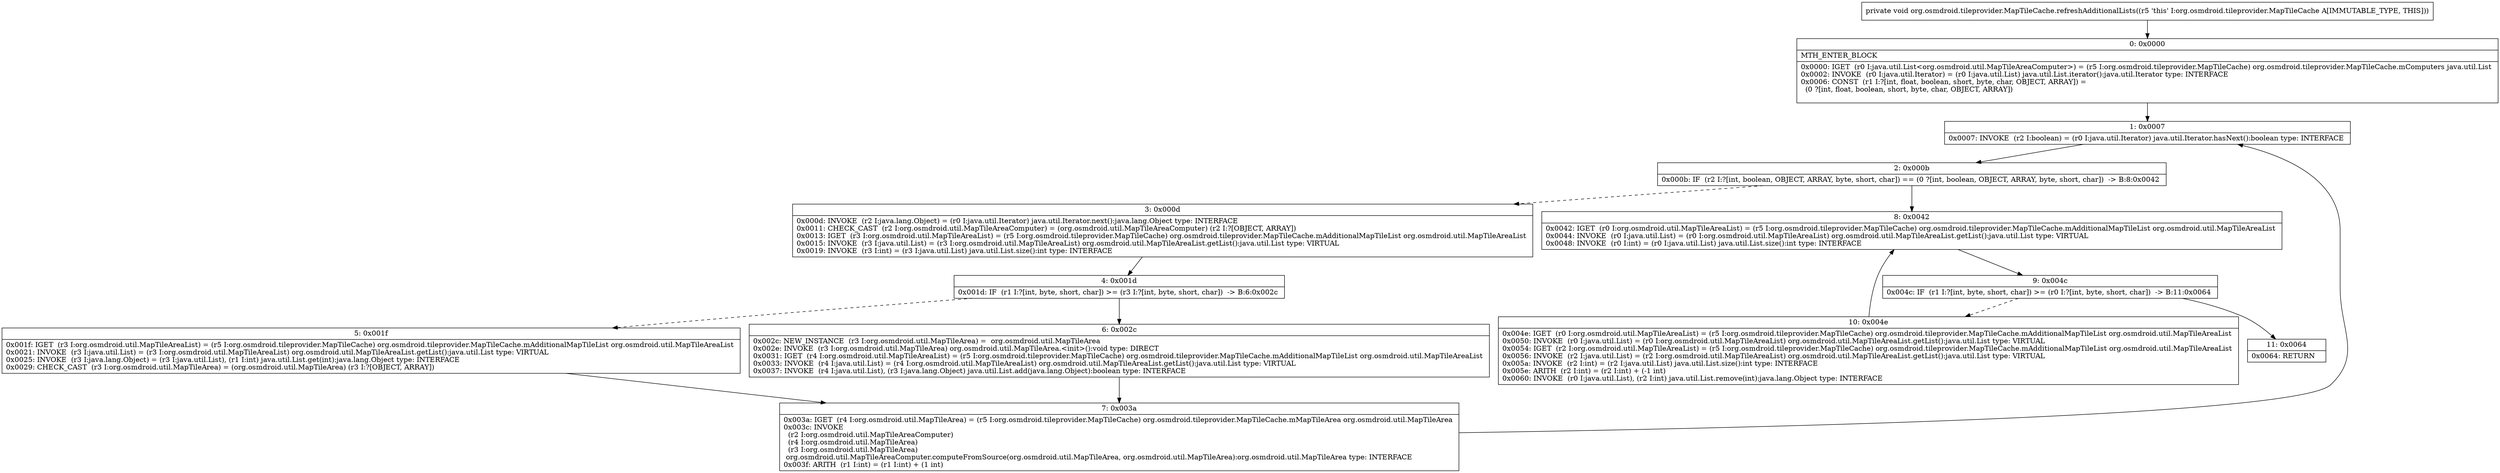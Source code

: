 digraph "CFG fororg.osmdroid.tileprovider.MapTileCache.refreshAdditionalLists()V" {
Node_0 [shape=record,label="{0\:\ 0x0000|MTH_ENTER_BLOCK\l|0x0000: IGET  (r0 I:java.util.List\<org.osmdroid.util.MapTileAreaComputer\>) = (r5 I:org.osmdroid.tileprovider.MapTileCache) org.osmdroid.tileprovider.MapTileCache.mComputers java.util.List \l0x0002: INVOKE  (r0 I:java.util.Iterator) = (r0 I:java.util.List) java.util.List.iterator():java.util.Iterator type: INTERFACE \l0x0006: CONST  (r1 I:?[int, float, boolean, short, byte, char, OBJECT, ARRAY]) = \l  (0 ?[int, float, boolean, short, byte, char, OBJECT, ARRAY])\l \l}"];
Node_1 [shape=record,label="{1\:\ 0x0007|0x0007: INVOKE  (r2 I:boolean) = (r0 I:java.util.Iterator) java.util.Iterator.hasNext():boolean type: INTERFACE \l}"];
Node_2 [shape=record,label="{2\:\ 0x000b|0x000b: IF  (r2 I:?[int, boolean, OBJECT, ARRAY, byte, short, char]) == (0 ?[int, boolean, OBJECT, ARRAY, byte, short, char])  \-\> B:8:0x0042 \l}"];
Node_3 [shape=record,label="{3\:\ 0x000d|0x000d: INVOKE  (r2 I:java.lang.Object) = (r0 I:java.util.Iterator) java.util.Iterator.next():java.lang.Object type: INTERFACE \l0x0011: CHECK_CAST  (r2 I:org.osmdroid.util.MapTileAreaComputer) = (org.osmdroid.util.MapTileAreaComputer) (r2 I:?[OBJECT, ARRAY]) \l0x0013: IGET  (r3 I:org.osmdroid.util.MapTileAreaList) = (r5 I:org.osmdroid.tileprovider.MapTileCache) org.osmdroid.tileprovider.MapTileCache.mAdditionalMapTileList org.osmdroid.util.MapTileAreaList \l0x0015: INVOKE  (r3 I:java.util.List) = (r3 I:org.osmdroid.util.MapTileAreaList) org.osmdroid.util.MapTileAreaList.getList():java.util.List type: VIRTUAL \l0x0019: INVOKE  (r3 I:int) = (r3 I:java.util.List) java.util.List.size():int type: INTERFACE \l}"];
Node_4 [shape=record,label="{4\:\ 0x001d|0x001d: IF  (r1 I:?[int, byte, short, char]) \>= (r3 I:?[int, byte, short, char])  \-\> B:6:0x002c \l}"];
Node_5 [shape=record,label="{5\:\ 0x001f|0x001f: IGET  (r3 I:org.osmdroid.util.MapTileAreaList) = (r5 I:org.osmdroid.tileprovider.MapTileCache) org.osmdroid.tileprovider.MapTileCache.mAdditionalMapTileList org.osmdroid.util.MapTileAreaList \l0x0021: INVOKE  (r3 I:java.util.List) = (r3 I:org.osmdroid.util.MapTileAreaList) org.osmdroid.util.MapTileAreaList.getList():java.util.List type: VIRTUAL \l0x0025: INVOKE  (r3 I:java.lang.Object) = (r3 I:java.util.List), (r1 I:int) java.util.List.get(int):java.lang.Object type: INTERFACE \l0x0029: CHECK_CAST  (r3 I:org.osmdroid.util.MapTileArea) = (org.osmdroid.util.MapTileArea) (r3 I:?[OBJECT, ARRAY]) \l}"];
Node_6 [shape=record,label="{6\:\ 0x002c|0x002c: NEW_INSTANCE  (r3 I:org.osmdroid.util.MapTileArea) =  org.osmdroid.util.MapTileArea \l0x002e: INVOKE  (r3 I:org.osmdroid.util.MapTileArea) org.osmdroid.util.MapTileArea.\<init\>():void type: DIRECT \l0x0031: IGET  (r4 I:org.osmdroid.util.MapTileAreaList) = (r5 I:org.osmdroid.tileprovider.MapTileCache) org.osmdroid.tileprovider.MapTileCache.mAdditionalMapTileList org.osmdroid.util.MapTileAreaList \l0x0033: INVOKE  (r4 I:java.util.List) = (r4 I:org.osmdroid.util.MapTileAreaList) org.osmdroid.util.MapTileAreaList.getList():java.util.List type: VIRTUAL \l0x0037: INVOKE  (r4 I:java.util.List), (r3 I:java.lang.Object) java.util.List.add(java.lang.Object):boolean type: INTERFACE \l}"];
Node_7 [shape=record,label="{7\:\ 0x003a|0x003a: IGET  (r4 I:org.osmdroid.util.MapTileArea) = (r5 I:org.osmdroid.tileprovider.MapTileCache) org.osmdroid.tileprovider.MapTileCache.mMapTileArea org.osmdroid.util.MapTileArea \l0x003c: INVOKE  \l  (r2 I:org.osmdroid.util.MapTileAreaComputer)\l  (r4 I:org.osmdroid.util.MapTileArea)\l  (r3 I:org.osmdroid.util.MapTileArea)\l org.osmdroid.util.MapTileAreaComputer.computeFromSource(org.osmdroid.util.MapTileArea, org.osmdroid.util.MapTileArea):org.osmdroid.util.MapTileArea type: INTERFACE \l0x003f: ARITH  (r1 I:int) = (r1 I:int) + (1 int) \l}"];
Node_8 [shape=record,label="{8\:\ 0x0042|0x0042: IGET  (r0 I:org.osmdroid.util.MapTileAreaList) = (r5 I:org.osmdroid.tileprovider.MapTileCache) org.osmdroid.tileprovider.MapTileCache.mAdditionalMapTileList org.osmdroid.util.MapTileAreaList \l0x0044: INVOKE  (r0 I:java.util.List) = (r0 I:org.osmdroid.util.MapTileAreaList) org.osmdroid.util.MapTileAreaList.getList():java.util.List type: VIRTUAL \l0x0048: INVOKE  (r0 I:int) = (r0 I:java.util.List) java.util.List.size():int type: INTERFACE \l}"];
Node_9 [shape=record,label="{9\:\ 0x004c|0x004c: IF  (r1 I:?[int, byte, short, char]) \>= (r0 I:?[int, byte, short, char])  \-\> B:11:0x0064 \l}"];
Node_10 [shape=record,label="{10\:\ 0x004e|0x004e: IGET  (r0 I:org.osmdroid.util.MapTileAreaList) = (r5 I:org.osmdroid.tileprovider.MapTileCache) org.osmdroid.tileprovider.MapTileCache.mAdditionalMapTileList org.osmdroid.util.MapTileAreaList \l0x0050: INVOKE  (r0 I:java.util.List) = (r0 I:org.osmdroid.util.MapTileAreaList) org.osmdroid.util.MapTileAreaList.getList():java.util.List type: VIRTUAL \l0x0054: IGET  (r2 I:org.osmdroid.util.MapTileAreaList) = (r5 I:org.osmdroid.tileprovider.MapTileCache) org.osmdroid.tileprovider.MapTileCache.mAdditionalMapTileList org.osmdroid.util.MapTileAreaList \l0x0056: INVOKE  (r2 I:java.util.List) = (r2 I:org.osmdroid.util.MapTileAreaList) org.osmdroid.util.MapTileAreaList.getList():java.util.List type: VIRTUAL \l0x005a: INVOKE  (r2 I:int) = (r2 I:java.util.List) java.util.List.size():int type: INTERFACE \l0x005e: ARITH  (r2 I:int) = (r2 I:int) + (\-1 int) \l0x0060: INVOKE  (r0 I:java.util.List), (r2 I:int) java.util.List.remove(int):java.lang.Object type: INTERFACE \l}"];
Node_11 [shape=record,label="{11\:\ 0x0064|0x0064: RETURN   \l}"];
MethodNode[shape=record,label="{private void org.osmdroid.tileprovider.MapTileCache.refreshAdditionalLists((r5 'this' I:org.osmdroid.tileprovider.MapTileCache A[IMMUTABLE_TYPE, THIS])) }"];
MethodNode -> Node_0;
Node_0 -> Node_1;
Node_1 -> Node_2;
Node_2 -> Node_3[style=dashed];
Node_2 -> Node_8;
Node_3 -> Node_4;
Node_4 -> Node_5[style=dashed];
Node_4 -> Node_6;
Node_5 -> Node_7;
Node_6 -> Node_7;
Node_7 -> Node_1;
Node_8 -> Node_9;
Node_9 -> Node_10[style=dashed];
Node_9 -> Node_11;
Node_10 -> Node_8;
}

